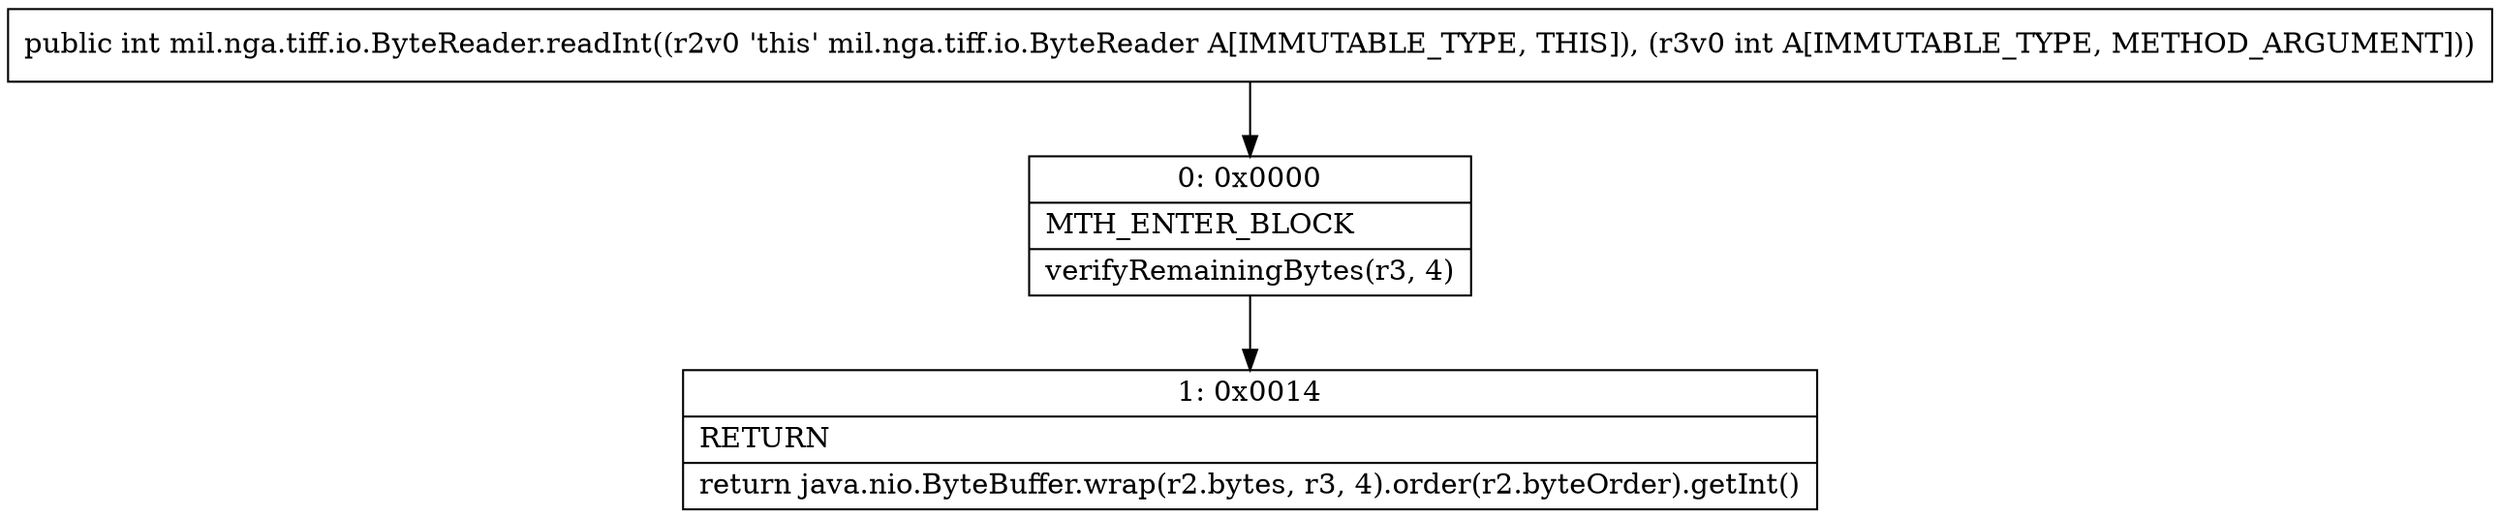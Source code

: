 digraph "CFG formil.nga.tiff.io.ByteReader.readInt(I)I" {
Node_0 [shape=record,label="{0\:\ 0x0000|MTH_ENTER_BLOCK\l|verifyRemainingBytes(r3, 4)\l}"];
Node_1 [shape=record,label="{1\:\ 0x0014|RETURN\l|return java.nio.ByteBuffer.wrap(r2.bytes, r3, 4).order(r2.byteOrder).getInt()\l}"];
MethodNode[shape=record,label="{public int mil.nga.tiff.io.ByteReader.readInt((r2v0 'this' mil.nga.tiff.io.ByteReader A[IMMUTABLE_TYPE, THIS]), (r3v0 int A[IMMUTABLE_TYPE, METHOD_ARGUMENT])) }"];
MethodNode -> Node_0;
Node_0 -> Node_1;
}

